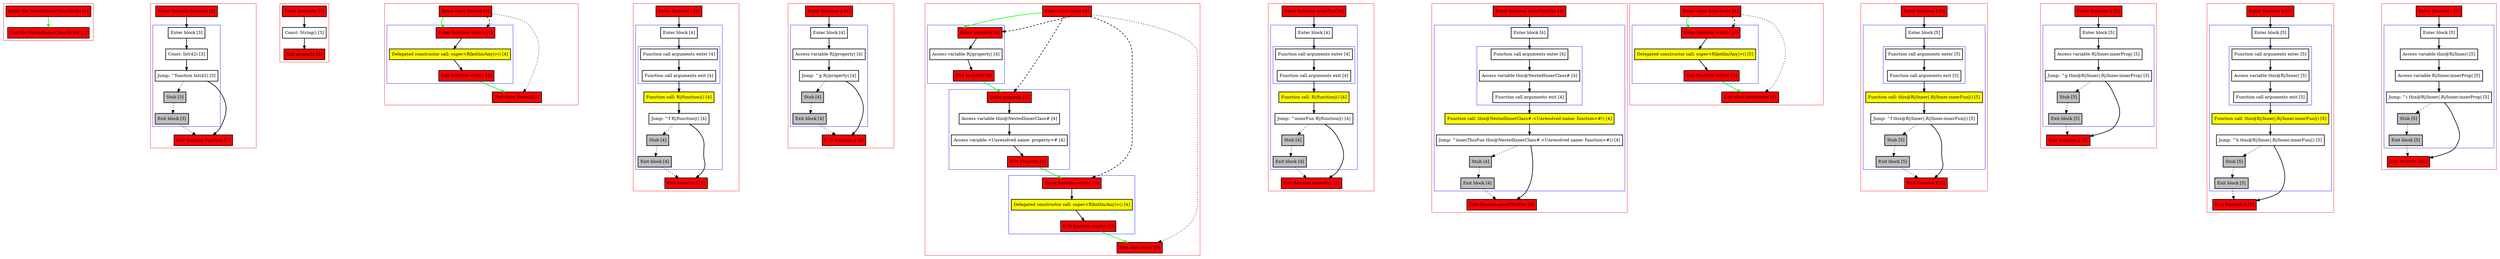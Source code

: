 digraph NestedInnerClass_fir_kts {
    graph [nodesep=3]
    node [shape=box penwidth=2]
    edge [penwidth=2]

    subgraph cluster_0 {
        color=red
        0 [label="Enter file NestedInnerClass.fir.kts [1]" style="filled" fillcolor=red];
        1 [label="Exit file NestedInnerClass.fir.kts [1]" style="filled" fillcolor=red];
    }
    0 -> {1} [color=green];

    subgraph cluster_1 {
        color=red
        2 [label="Enter function function [3]" style="filled" fillcolor=red];
        subgraph cluster_2 {
            color=blue
            3 [label="Enter block [3]"];
            4 [label="Const: Int(42) [3]"];
            5 [label="Jump: ^function Int(42) [3]"];
            6 [label="Stub [3]" style="filled" fillcolor=gray];
            7 [label="Exit block [3]" style="filled" fillcolor=gray];
        }
        8 [label="Exit function function [3]" style="filled" fillcolor=red];
    }
    2 -> {3};
    3 -> {4};
    4 -> {5};
    5 -> {8};
    5 -> {6} [style=dotted];
    6 -> {7} [style=dotted];
    7 -> {8} [style=dotted];

    subgraph cluster_3 {
        color=red
        9 [label="Enter property [3]" style="filled" fillcolor=red];
        10 [label="Const: String() [3]"];
        11 [label="Exit property [3]" style="filled" fillcolor=red];
    }
    9 -> {10};
    10 -> {11};

    subgraph cluster_4 {
        color=red
        12 [label="Enter class Nested [3]" style="filled" fillcolor=red];
        subgraph cluster_5 {
            color=blue
            13 [label="Enter function <init> [4]" style="filled" fillcolor=red];
            14 [label="Delegated constructor call: super<R|kotlin/Any|>() [4]" style="filled" fillcolor=yellow];
            15 [label="Exit function <init> [4]" style="filled" fillcolor=red];
        }
        16 [label="Exit class Nested [3]" style="filled" fillcolor=red];
    }
    12 -> {13} [color=green];
    12 -> {16} [style=dotted];
    12 -> {13} [style=dashed];
    13 -> {14};
    14 -> {15};
    15 -> {16} [color=green];

    subgraph cluster_6 {
        color=red
        17 [label="Enter function f [4]" style="filled" fillcolor=red];
        subgraph cluster_7 {
            color=blue
            18 [label="Enter block [4]"];
            subgraph cluster_8 {
                color=blue
                19 [label="Function call arguments enter [4]"];
                20 [label="Function call arguments exit [4]"];
            }
            21 [label="Function call: R|/function|() [4]" style="filled" fillcolor=yellow];
            22 [label="Jump: ^f R|/function|() [4]"];
            23 [label="Stub [4]" style="filled" fillcolor=gray];
            24 [label="Exit block [4]" style="filled" fillcolor=gray];
        }
        25 [label="Exit function f [4]" style="filled" fillcolor=red];
    }
    17 -> {18};
    18 -> {19};
    19 -> {20};
    20 -> {21};
    21 -> {22};
    22 -> {25};
    22 -> {23} [style=dotted];
    23 -> {24} [style=dotted];
    24 -> {25} [style=dotted];

    subgraph cluster_9 {
        color=red
        26 [label="Enter function g [4]" style="filled" fillcolor=red];
        subgraph cluster_10 {
            color=blue
            27 [label="Enter block [4]"];
            28 [label="Access variable R|/property| [4]"];
            29 [label="Jump: ^g R|/property| [4]"];
            30 [label="Stub [4]" style="filled" fillcolor=gray];
            31 [label="Exit block [4]" style="filled" fillcolor=gray];
        }
        32 [label="Exit function g [4]" style="filled" fillcolor=red];
    }
    26 -> {27};
    27 -> {28};
    28 -> {29};
    29 -> {32};
    29 -> {30} [style=dotted];
    30 -> {31} [style=dotted];
    31 -> {32} [style=dotted];

    subgraph cluster_11 {
        color=red
        33 [label="Enter class Inner [3]" style="filled" fillcolor=red];
        subgraph cluster_12 {
            color=blue
            34 [label="Enter property [4]" style="filled" fillcolor=red];
            35 [label="Access variable R|/property| [4]"];
            36 [label="Exit property [4]" style="filled" fillcolor=red];
        }
        subgraph cluster_13 {
            color=blue
            37 [label="Enter property [4]" style="filled" fillcolor=red];
            38 [label="Access variable this@NestedInnerClass# [4]"];
            39 [label="Access variable <Unresolved name: property># [4]"];
            40 [label="Exit property [4]" style="filled" fillcolor=red];
        }
        subgraph cluster_14 {
            color=blue
            41 [label="Enter function <init> [4]" style="filled" fillcolor=red];
            42 [label="Delegated constructor call: super<R|kotlin/Any|>() [4]" style="filled" fillcolor=yellow];
            43 [label="Exit function <init> [4]" style="filled" fillcolor=red];
        }
        44 [label="Exit class Inner [3]" style="filled" fillcolor=red];
    }
    33 -> {34} [color=green];
    33 -> {44} [style=dotted];
    33 -> {34 37 41} [style=dashed];
    34 -> {35};
    35 -> {36};
    36 -> {37} [color=green];
    37 -> {38};
    38 -> {39};
    39 -> {40};
    40 -> {41} [color=green];
    41 -> {42};
    42 -> {43};
    43 -> {44} [color=green];

    subgraph cluster_15 {
        color=red
        45 [label="Enter function innerFun [4]" style="filled" fillcolor=red];
        subgraph cluster_16 {
            color=blue
            46 [label="Enter block [4]"];
            subgraph cluster_17 {
                color=blue
                47 [label="Function call arguments enter [4]"];
                48 [label="Function call arguments exit [4]"];
            }
            49 [label="Function call: R|/function|() [4]" style="filled" fillcolor=yellow];
            50 [label="Jump: ^innerFun R|/function|() [4]"];
            51 [label="Stub [4]" style="filled" fillcolor=gray];
            52 [label="Exit block [4]" style="filled" fillcolor=gray];
        }
        53 [label="Exit function innerFun [4]" style="filled" fillcolor=red];
    }
    45 -> {46};
    46 -> {47};
    47 -> {48};
    48 -> {49};
    49 -> {50};
    50 -> {53};
    50 -> {51} [style=dotted];
    51 -> {52} [style=dotted];
    52 -> {53} [style=dotted];

    subgraph cluster_18 {
        color=red
        54 [label="Enter function innerThisFun [4]" style="filled" fillcolor=red];
        subgraph cluster_19 {
            color=blue
            55 [label="Enter block [4]"];
            subgraph cluster_20 {
                color=blue
                56 [label="Function call arguments enter [4]"];
                57 [label="Access variable this@NestedInnerClass# [4]"];
                58 [label="Function call arguments exit [4]"];
            }
            59 [label="Function call: this@NestedInnerClass#.<Unresolved name: function>#() [4]" style="filled" fillcolor=yellow];
            60 [label="Jump: ^innerThisFun this@NestedInnerClass#.<Unresolved name: function>#() [4]"];
            61 [label="Stub [4]" style="filled" fillcolor=gray];
            62 [label="Exit block [4]" style="filled" fillcolor=gray];
        }
        63 [label="Exit function innerThisFun [4]" style="filled" fillcolor=red];
    }
    54 -> {55};
    55 -> {56};
    56 -> {57};
    57 -> {58};
    58 -> {59};
    59 -> {60};
    60 -> {63};
    60 -> {61} [style=dotted];
    61 -> {62} [style=dotted];
    62 -> {63} [style=dotted];

    subgraph cluster_21 {
        color=red
        64 [label="Enter class InnerInner [4]" style="filled" fillcolor=red];
        subgraph cluster_22 {
            color=blue
            65 [label="Enter function <init> [5]" style="filled" fillcolor=red];
            66 [label="Delegated constructor call: super<R|kotlin/Any|>() [5]" style="filled" fillcolor=yellow];
            67 [label="Exit function <init> [5]" style="filled" fillcolor=red];
        }
        68 [label="Exit class InnerInner [4]" style="filled" fillcolor=red];
    }
    64 -> {65} [color=green];
    64 -> {68} [style=dotted];
    64 -> {65} [style=dashed];
    65 -> {66};
    66 -> {67};
    67 -> {68} [color=green];

    subgraph cluster_23 {
        color=red
        69 [label="Enter function f [5]" style="filled" fillcolor=red];
        subgraph cluster_24 {
            color=blue
            70 [label="Enter block [5]"];
            subgraph cluster_25 {
                color=blue
                71 [label="Function call arguments enter [5]"];
                72 [label="Function call arguments exit [5]"];
            }
            73 [label="Function call: this@R|/Inner|.R|/Inner.innerFun|() [5]" style="filled" fillcolor=yellow];
            74 [label="Jump: ^f this@R|/Inner|.R|/Inner.innerFun|() [5]"];
            75 [label="Stub [5]" style="filled" fillcolor=gray];
            76 [label="Exit block [5]" style="filled" fillcolor=gray];
        }
        77 [label="Exit function f [5]" style="filled" fillcolor=red];
    }
    69 -> {70};
    70 -> {71};
    71 -> {72};
    72 -> {73};
    73 -> {74};
    74 -> {77};
    74 -> {75} [style=dotted];
    75 -> {76} [style=dotted];
    76 -> {77} [style=dotted];

    subgraph cluster_26 {
        color=red
        78 [label="Enter function g [5]" style="filled" fillcolor=red];
        subgraph cluster_27 {
            color=blue
            79 [label="Enter block [5]"];
            80 [label="Access variable R|/Inner.innerProp| [5]"];
            81 [label="Jump: ^g this@R|/Inner|.R|/Inner.innerProp| [5]"];
            82 [label="Stub [5]" style="filled" fillcolor=gray];
            83 [label="Exit block [5]" style="filled" fillcolor=gray];
        }
        84 [label="Exit function g [5]" style="filled" fillcolor=red];
    }
    78 -> {79};
    79 -> {80};
    80 -> {81};
    81 -> {84};
    81 -> {82} [style=dotted];
    82 -> {83} [style=dotted];
    83 -> {84} [style=dotted];

    subgraph cluster_28 {
        color=red
        85 [label="Enter function h [5]" style="filled" fillcolor=red];
        subgraph cluster_29 {
            color=blue
            86 [label="Enter block [5]"];
            subgraph cluster_30 {
                color=blue
                87 [label="Function call arguments enter [5]"];
                88 [label="Access variable this@R|/Inner| [5]"];
                89 [label="Function call arguments exit [5]"];
            }
            90 [label="Function call: this@R|/Inner|.R|/Inner.innerFun|() [5]" style="filled" fillcolor=yellow];
            91 [label="Jump: ^h this@R|/Inner|.R|/Inner.innerFun|() [5]"];
            92 [label="Stub [5]" style="filled" fillcolor=gray];
            93 [label="Exit block [5]" style="filled" fillcolor=gray];
        }
        94 [label="Exit function h [5]" style="filled" fillcolor=red];
    }
    85 -> {86};
    86 -> {87};
    87 -> {88};
    88 -> {89};
    89 -> {90};
    90 -> {91};
    91 -> {94};
    91 -> {92} [style=dotted];
    92 -> {93} [style=dotted];
    93 -> {94} [style=dotted];

    subgraph cluster_31 {
        color=red
        95 [label="Enter function i [5]" style="filled" fillcolor=red];
        subgraph cluster_32 {
            color=blue
            96 [label="Enter block [5]"];
            97 [label="Access variable this@R|/Inner| [5]"];
            98 [label="Access variable R|/Inner.innerProp| [5]"];
            99 [label="Jump: ^i this@R|/Inner|.R|/Inner.innerProp| [5]"];
            100 [label="Stub [5]" style="filled" fillcolor=gray];
            101 [label="Exit block [5]" style="filled" fillcolor=gray];
        }
        102 [label="Exit function i [5]" style="filled" fillcolor=red];
    }
    95 -> {96};
    96 -> {97};
    97 -> {98};
    98 -> {99};
    99 -> {102};
    99 -> {100} [style=dotted];
    100 -> {101} [style=dotted];
    101 -> {102} [style=dotted];

}

